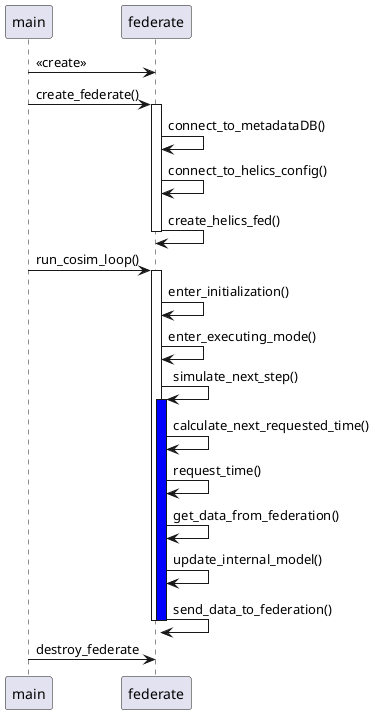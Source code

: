 
@startuml


participant main
participant federate

main -> federate: <<create>>
main -> federate: create_federate()
activate federate
federate -> federate: connect_to_metadataDB()
federate -> federate: connect_to_helics_config()
federate -> federate: create_helics_fed()
deactivate federate

main -> federate: run_cosim_loop()
activate federate
federate -> federate: enter_initialization()
federate -> federate: enter_executing_mode()
federate -> federate: simulate_next_step()
activate federate #Blue
federate -> federate: calculate_next_requested_time()
federate -> federate: request_time()
federate -> federate: get_data_from_federation()
federate -> federate: update_internal_model()
federate -> federate: send_data_to_federation()
deactivate federate
deactivate federate
main -> federate: destroy_federate


@enduml